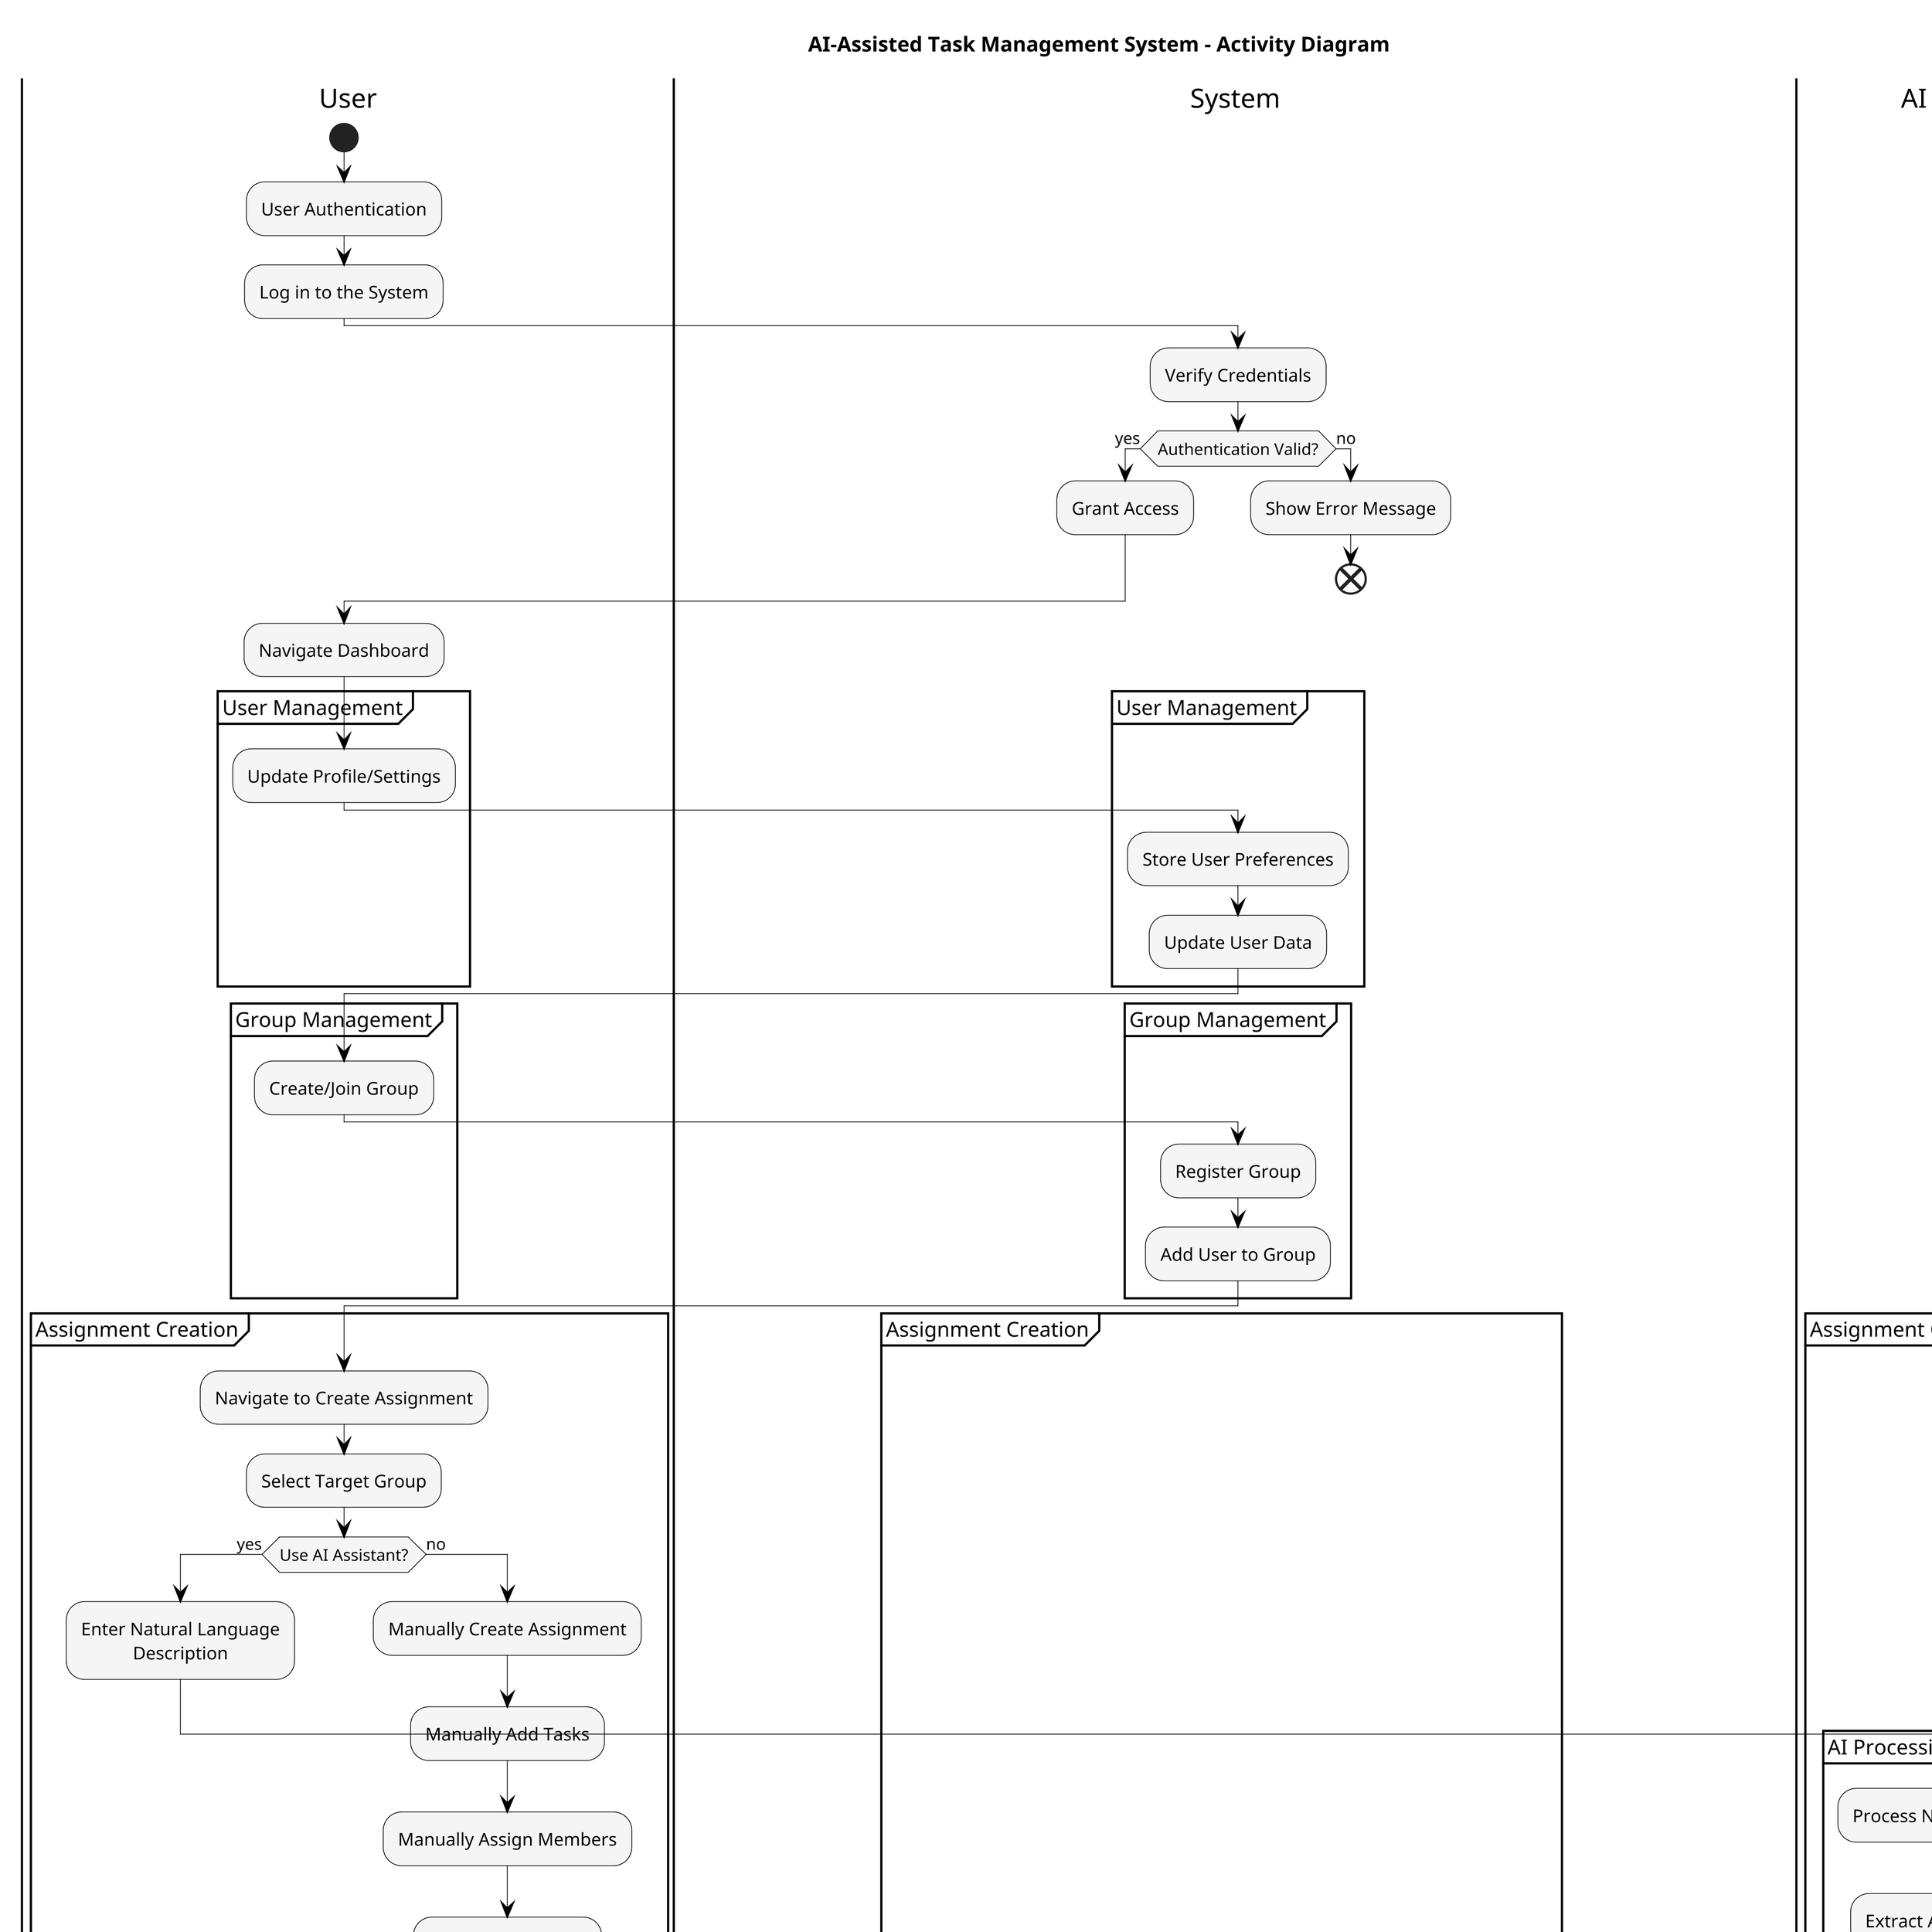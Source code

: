 @startuml AI-Assisted Task Management System - Complete
!pragma layout smetana
skinparam dpi 300
skinparam ActivityBackgroundColor #F5F5F5
skinparam ActivityBorderColor #000000
skinparam ActivityBorderThickness 0.5
skinparam your_generic_secretdColor #F5F5F5
skinparam your_generic_secretor #000000
skinparam your_generic_secretckness 0.5
skinparam ActivityStartColor #222222
skinparam ActivityEndColor #222222
skinparam ArrowColor #000000
skinparam your_generic_secret #D3D3D3
skinparam PartitionBorderColor #000000
skinparam your_generic_secret 1.5
skinparam NoteBackgroundColor #F5F5F5
skinparam NoteBorderColor #000000
skinparam LegendBackgroundColor white
skinparam LegendBorderColor black
skinparam LegendBorderThickness 1
skinparam defaultTextAlignment center
skinparam wrapWidth 200
skinparam maxMessageSize 150

title AI-Assisted Task Management System - Activity Diagram

|User|
start
:User Authentication;
:Log in to the System;

|System|
:Verify Credentials;
if (Authentication Valid?) then (yes)
  :Grant Access;
else (no)
  :Show Error Message;
  end
endif

|User|
:Navigate Dashboard;

partition "User Management" {
  |User|
  :Update Profile/Settings;
  |System|
  :Store User Preferences;
  :Update User Data;
}

partition "Group Management" {
  |User|
  :Create/Join Group;
  |System|
  :Register Group;
  :Add User to Group;
}

partition "Assignment Creation" {
  |User|
  :Navigate to Create Assignment;
  :Select Target Group;
  if (Use AI Assistant?) then (yes)
    :Enter Natural Language Description;
    |AI Subsystem|
    partition "AI Processing" {
      :Process Natural Language Input;
      :Extract Assignment Structure;
      :Generate Tasks Automatically;
      :Assign Members Based on Expertise;
      :Set Intelligent Deadlines;
      :Prioritize Tasks;
    }
    |User|
    :Review AI Suggestions;
    :Modify if Needed;
  else (no)
    :Manually Create Assignment;
    :Manually Add Tasks;
    :Manually Assign Members;
    :Manually Set Dates;
  endif
  :Save Assignment;
  |System|
  :Store Assignment Data;
  :Send Notifications;
}

partition "Task Management" {
  |User|
  :View Assigned Tasks;
  while (Tasks Remaining?) is (yes)
    :Select Task;
    :Update Task Status;
    :Add Comments/Attachments;
    |System|
    :Update Task Data;
    :Notify Relevant Users;
  endwhile (no)
}

partition "Communication System" {
  |User|
  :Open Chat Interface;
  split
    :Send Direct Message;
    |System|
    :Route to Private Channel;
    :Deliver to Recipient;
  split again
    |User|
    :Send Group Message;
    |System|
    :Broadcast to Group Channel;
    :Deliver to All Members;
  end split
  |User|
  :View Notifications;
  :Respond to Messages;
}

partition "Assignment Monitoring" {
  |User|
  if (Is Admin/Group Leader?) then (yes)
    :View Group Progress;
    :Monitor Task Completion;
    :Generate Reports;
  endif
  :View Personal Progress;
}

partition "Non-Functional Features" {
  |System|
  split
    note right: WebSocket & Presence Channels
    :Real-time Updates;
    :WebSocket Connection;
    :Presence Channel Subscription;
  split again
    note right: Storage & Caching
    :Data Persistence;
    :Database Operations;
    :Caching;
  split again
    note right: System Health
    :Error Logging;
    :System Monitoring;
    :Performance Tracking;
  split again
    note right: Auth & Validation
    :Security Enforcement;
    :Authorization Checks;
    :Data Validation;
  end split
}

|User|
:Log Out;
|System|
:End User Session;
:Clean Up Resources;
end

legend
|= Actor |= Description |
| User | Regular System User |
| System | Backend Services |
| AI Subsystem | AI Processing Components |
endlegend

@enduml 